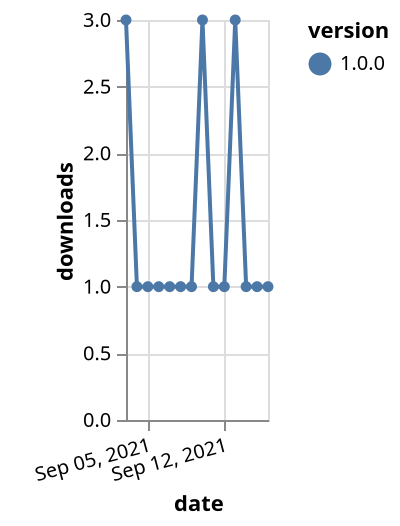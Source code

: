 {"$schema": "https://vega.github.io/schema/vega-lite/v5.json", "description": "A simple bar chart with embedded data.", "data": {"values": [{"date": "2021-09-03", "total": 126, "delta": 3, "version": "1.0.0"}, {"date": "2021-09-04", "total": 127, "delta": 1, "version": "1.0.0"}, {"date": "2021-09-05", "total": 128, "delta": 1, "version": "1.0.0"}, {"date": "2021-09-06", "total": 129, "delta": 1, "version": "1.0.0"}, {"date": "2021-09-07", "total": 130, "delta": 1, "version": "1.0.0"}, {"date": "2021-09-08", "total": 131, "delta": 1, "version": "1.0.0"}, {"date": "2021-09-09", "total": 132, "delta": 1, "version": "1.0.0"}, {"date": "2021-09-10", "total": 135, "delta": 3, "version": "1.0.0"}, {"date": "2021-09-11", "total": 136, "delta": 1, "version": "1.0.0"}, {"date": "2021-09-12", "total": 137, "delta": 1, "version": "1.0.0"}, {"date": "2021-09-13", "total": 140, "delta": 3, "version": "1.0.0"}, {"date": "2021-09-14", "total": 141, "delta": 1, "version": "1.0.0"}, {"date": "2021-09-15", "total": 142, "delta": 1, "version": "1.0.0"}, {"date": "2021-09-16", "total": 143, "delta": 1, "version": "1.0.0"}]}, "width": "container", "mark": {"type": "line", "point": {"filled": true}}, "encoding": {"x": {"field": "date", "type": "temporal", "timeUnit": "yearmonthdate", "title": "date", "axis": {"labelAngle": -15}}, "y": {"field": "delta", "type": "quantitative", "title": "downloads"}, "color": {"field": "version", "type": "nominal"}, "tooltip": {"field": "delta"}}}